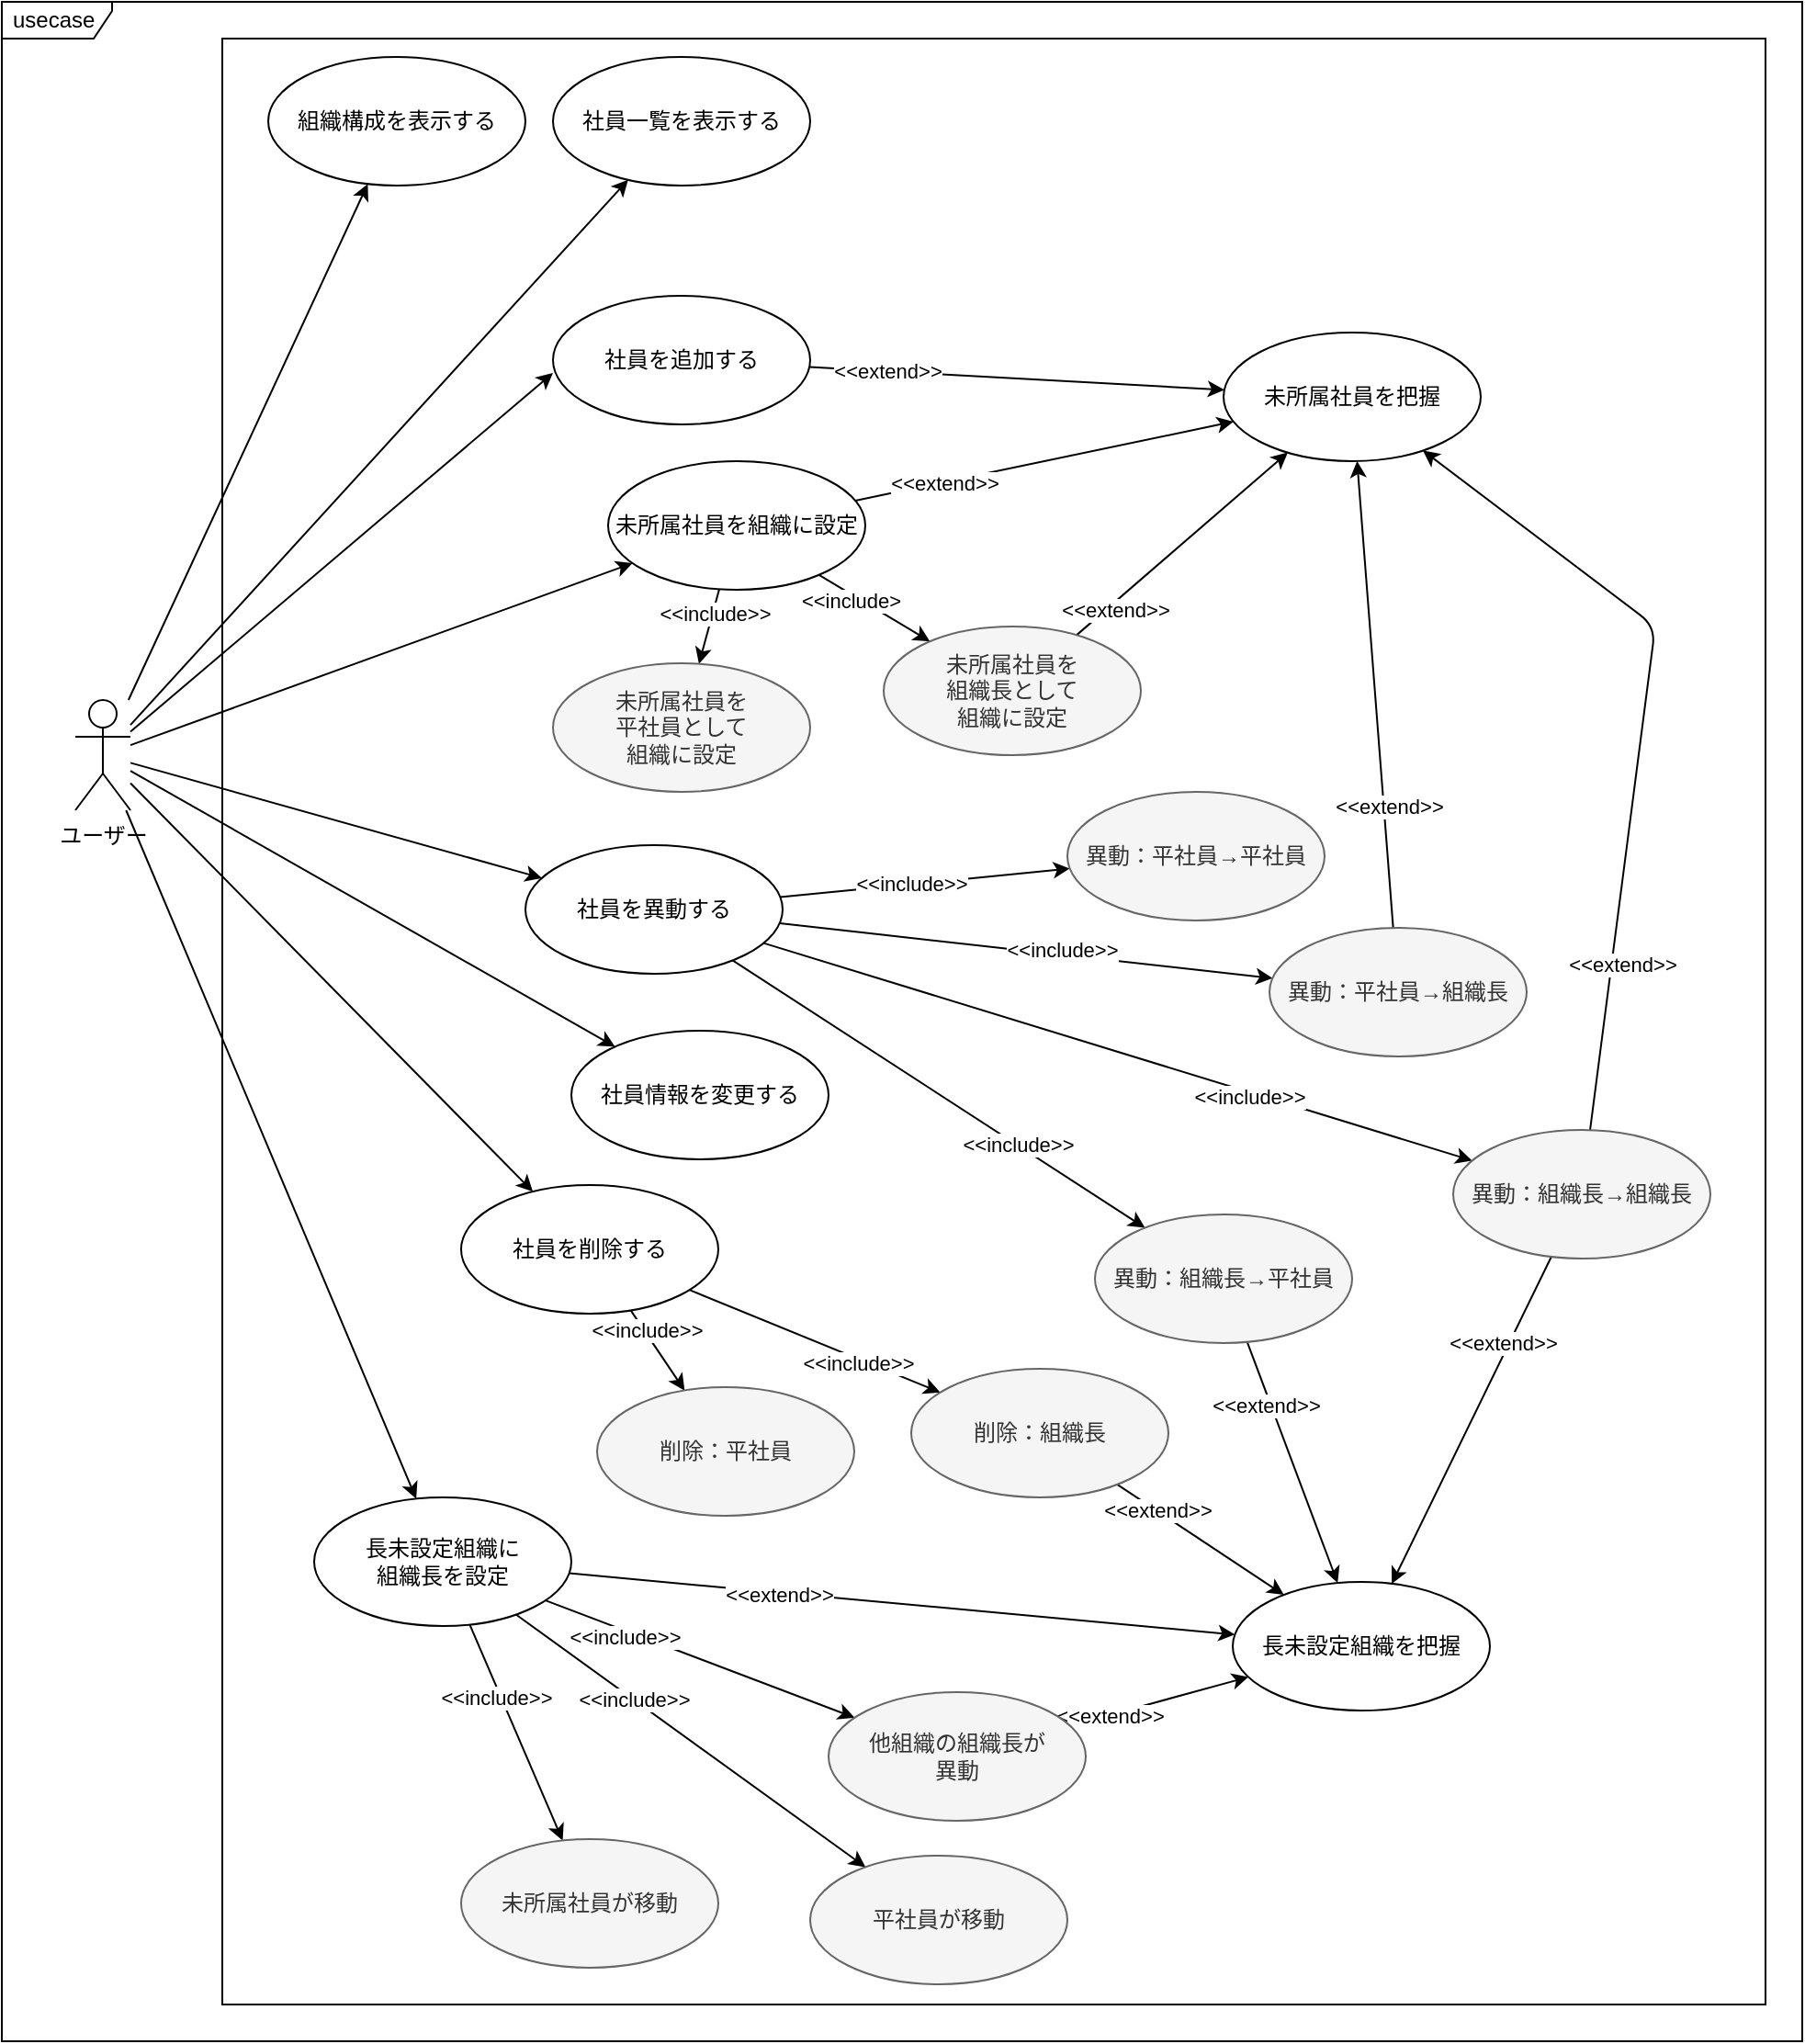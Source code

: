 <mxfile>
    <diagram id="2ksgyWF3tp9E1K3VVl34" name="ページ1">
        <mxGraphModel dx="1386" dy="847" grid="1" gridSize="10" guides="1" tooltips="1" connect="1" arrows="1" fold="1" page="1" pageScale="1" pageWidth="827" pageHeight="1169" math="0" shadow="0">
            <root>
                <mxCell id="0"/>
                <mxCell id="1" parent="0"/>
                <mxCell id="2" value="usecase&amp;nbsp;" style="shape=umlFrame;whiteSpace=wrap;html=1;width=60;height=20;swimlaneFillColor=#FFFFFF;" parent="1" vertex="1">
                    <mxGeometry x="90" y="90" width="980" height="1110" as="geometry"/>
                </mxCell>
                <mxCell id="4" value="" style="rounded=0;whiteSpace=wrap;html=1;" parent="1" vertex="1">
                    <mxGeometry x="210" y="110" width="840" height="1070" as="geometry"/>
                </mxCell>
                <mxCell id="JHWFW5T5HbclnQ7vvKRL-102" style="edgeStyle=none;html=1;" parent="1" source="5" target="JHWFW5T5HbclnQ7vvKRL-84" edge="1">
                    <mxGeometry relative="1" as="geometry"/>
                </mxCell>
                <mxCell id="JHWFW5T5HbclnQ7vvKRL-103" value="&amp;lt;&amp;lt;extend&amp;gt;&amp;gt;" style="edgeLabel;html=1;align=center;verticalAlign=middle;resizable=0;points=[];" parent="JHWFW5T5HbclnQ7vvKRL-102" vertex="1" connectable="0">
                    <mxGeometry x="-0.616" relative="1" as="geometry">
                        <mxPoint x="-1" as="offset"/>
                    </mxGeometry>
                </mxCell>
                <mxCell id="5" value="社員を追加する" style="ellipse;whiteSpace=wrap;html=1;" parent="1" vertex="1">
                    <mxGeometry x="390" y="250" width="140" height="70" as="geometry"/>
                </mxCell>
                <mxCell id="35" style="edgeStyle=none;html=1;" parent="1" source="7" target="31" edge="1">
                    <mxGeometry relative="1" as="geometry"/>
                </mxCell>
                <mxCell id="40" value="&amp;lt;&amp;lt;include&amp;gt;&amp;gt;" style="edgeLabel;html=1;align=center;verticalAlign=middle;resizable=0;points=[];" parent="35" vertex="1" connectable="0">
                    <mxGeometry x="-0.102" y="1" relative="1" as="geometry">
                        <mxPoint as="offset"/>
                    </mxGeometry>
                </mxCell>
                <mxCell id="36" style="edgeStyle=none;html=1;" parent="1" source="7" target="32" edge="1">
                    <mxGeometry relative="1" as="geometry"/>
                </mxCell>
                <mxCell id="41" value="&amp;lt;&amp;lt;include&amp;gt;&amp;gt;" style="edgeLabel;html=1;align=center;verticalAlign=middle;resizable=0;points=[];" parent="36" vertex="1" connectable="0">
                    <mxGeometry x="0.255" y="-2" relative="1" as="geometry">
                        <mxPoint x="-15" y="-7" as="offset"/>
                    </mxGeometry>
                </mxCell>
                <mxCell id="38" style="edgeStyle=none;html=1;" parent="1" source="7" target="34" edge="1">
                    <mxGeometry relative="1" as="geometry"/>
                </mxCell>
                <mxCell id="42" value="&amp;lt;&amp;lt;include&amp;gt;&amp;gt;" style="edgeLabel;html=1;align=center;verticalAlign=middle;resizable=0;points=[];" parent="38" vertex="1" connectable="0">
                    <mxGeometry x="0.373" y="-2" relative="1" as="geometry">
                        <mxPoint as="offset"/>
                    </mxGeometry>
                </mxCell>
                <mxCell id="JHWFW5T5HbclnQ7vvKRL-67" style="edgeStyle=none;html=1;" parent="1" source="7" target="33" edge="1">
                    <mxGeometry relative="1" as="geometry"/>
                </mxCell>
                <mxCell id="JHWFW5T5HbclnQ7vvKRL-68" value="&amp;lt;&amp;lt;include&amp;gt;&amp;gt;" style="edgeLabel;html=1;align=center;verticalAlign=middle;resizable=0;points=[];" parent="JHWFW5T5HbclnQ7vvKRL-67" vertex="1" connectable="0">
                    <mxGeometry x="0.379" relative="1" as="geometry">
                        <mxPoint as="offset"/>
                    </mxGeometry>
                </mxCell>
                <mxCell id="7" value="社員を異動する" style="ellipse;whiteSpace=wrap;html=1;" parent="1" vertex="1">
                    <mxGeometry x="375" y="549" width="140" height="70" as="geometry"/>
                </mxCell>
                <mxCell id="46" style="edgeStyle=none;html=1;" parent="1" source="11" target="43" edge="1">
                    <mxGeometry relative="1" as="geometry"/>
                </mxCell>
                <mxCell id="48" value="&amp;lt;&amp;lt;include&amp;gt;&amp;gt;" style="edgeLabel;html=1;align=center;verticalAlign=middle;resizable=0;points=[];" parent="46" vertex="1" connectable="0">
                    <mxGeometry x="-0.483" y="1" relative="1" as="geometry">
                        <mxPoint as="offset"/>
                    </mxGeometry>
                </mxCell>
                <mxCell id="50" style="edgeStyle=none;html=1;" parent="1" source="11" target="45" edge="1">
                    <mxGeometry relative="1" as="geometry"/>
                </mxCell>
                <mxCell id="51" value="&amp;lt;&amp;lt;include&amp;gt;&amp;gt;" style="edgeLabel;html=1;align=center;verticalAlign=middle;resizable=0;points=[];" parent="50" vertex="1" connectable="0">
                    <mxGeometry x="0.349" y="-2" relative="1" as="geometry">
                        <mxPoint as="offset"/>
                    </mxGeometry>
                </mxCell>
                <mxCell id="11" value="社員を削除する" style="ellipse;whiteSpace=wrap;html=1;" parent="1" vertex="1">
                    <mxGeometry x="340" y="734" width="140" height="70" as="geometry"/>
                </mxCell>
                <mxCell id="16" style="edgeStyle=none;html=1;" parent="1" source="3" target="11" edge="1">
                    <mxGeometry relative="1" as="geometry"/>
                </mxCell>
                <mxCell id="17" style="edgeStyle=none;html=1;entryX=0;entryY=0.6;entryDx=0;entryDy=0;entryPerimeter=0;" parent="1" source="3" target="5" edge="1">
                    <mxGeometry relative="1" as="geometry"/>
                </mxCell>
                <mxCell id="18" style="edgeStyle=none;html=1;" parent="1" source="3" target="7" edge="1">
                    <mxGeometry relative="1" as="geometry"/>
                </mxCell>
                <mxCell id="21" style="edgeStyle=none;html=1;" parent="1" source="3" target="19" edge="1">
                    <mxGeometry relative="1" as="geometry"/>
                </mxCell>
                <mxCell id="22" style="edgeStyle=none;html=1;" parent="1" source="3" target="20" edge="1">
                    <mxGeometry relative="1" as="geometry"/>
                </mxCell>
                <mxCell id="53" style="edgeStyle=none;html=1;" parent="1" source="3" target="52" edge="1">
                    <mxGeometry relative="1" as="geometry"/>
                </mxCell>
                <mxCell id="JHWFW5T5HbclnQ7vvKRL-100" style="edgeStyle=none;html=1;" parent="1" source="3" target="JHWFW5T5HbclnQ7vvKRL-88" edge="1">
                    <mxGeometry relative="1" as="geometry"/>
                </mxCell>
                <mxCell id="JHWFW5T5HbclnQ7vvKRL-101" style="edgeStyle=none;html=1;" parent="1" source="3" target="JHWFW5T5HbclnQ7vvKRL-94" edge="1">
                    <mxGeometry relative="1" as="geometry"/>
                </mxCell>
                <mxCell id="3" value="ユーザー" style="shape=umlActor;verticalLabelPosition=bottom;verticalAlign=top;html=1;" parent="1" vertex="1">
                    <mxGeometry x="130" y="470" width="30" height="60" as="geometry"/>
                </mxCell>
                <mxCell id="19" value="社員一覧を表示する" style="ellipse;whiteSpace=wrap;html=1;" parent="1" vertex="1">
                    <mxGeometry x="390" y="120" width="140" height="70" as="geometry"/>
                </mxCell>
                <mxCell id="20" value="組織構成を表示する" style="ellipse;whiteSpace=wrap;html=1;" parent="1" vertex="1">
                    <mxGeometry x="235" y="120" width="140" height="70" as="geometry"/>
                </mxCell>
                <mxCell id="31" value="異動：平社員→平社員" style="ellipse;whiteSpace=wrap;html=1;fillColor=#f5f5f5;fontColor=#333333;strokeColor=#666666;" parent="1" vertex="1">
                    <mxGeometry x="670" y="520" width="140" height="70" as="geometry"/>
                </mxCell>
                <mxCell id="JHWFW5T5HbclnQ7vvKRL-106" style="edgeStyle=none;html=1;" parent="1" source="32" target="JHWFW5T5HbclnQ7vvKRL-84" edge="1">
                    <mxGeometry relative="1" as="geometry">
                        <Array as="points"/>
                    </mxGeometry>
                </mxCell>
                <mxCell id="JHWFW5T5HbclnQ7vvKRL-107" value="&amp;lt;&amp;lt;extend&amp;gt;&amp;gt;" style="edgeLabel;html=1;align=center;verticalAlign=middle;resizable=0;points=[];" parent="JHWFW5T5HbclnQ7vvKRL-106" vertex="1" connectable="0">
                    <mxGeometry x="-0.478" y="-3" relative="1" as="geometry">
                        <mxPoint as="offset"/>
                    </mxGeometry>
                </mxCell>
                <mxCell id="32" value="異動：平社員→組織長" style="ellipse;whiteSpace=wrap;html=1;fillColor=#f5f5f5;fontColor=#333333;strokeColor=#666666;" parent="1" vertex="1">
                    <mxGeometry x="780" y="594" width="140" height="70" as="geometry"/>
                </mxCell>
                <mxCell id="JHWFW5T5HbclnQ7vvKRL-108" style="edgeStyle=none;html=1;" parent="1" source="33" target="JHWFW5T5HbclnQ7vvKRL-85" edge="1">
                    <mxGeometry relative="1" as="geometry"/>
                </mxCell>
                <mxCell id="JHWFW5T5HbclnQ7vvKRL-109" value="&amp;lt;&amp;lt;extend&amp;gt;&amp;gt;" style="edgeLabel;html=1;align=center;verticalAlign=middle;resizable=0;points=[];" parent="JHWFW5T5HbclnQ7vvKRL-108" vertex="1" connectable="0">
                    <mxGeometry x="-0.495" y="-3" relative="1" as="geometry">
                        <mxPoint as="offset"/>
                    </mxGeometry>
                </mxCell>
                <mxCell id="33" value="異動：組織長→平社員" style="ellipse;whiteSpace=wrap;html=1;fillColor=#f5f5f5;fontColor=#333333;strokeColor=#666666;" parent="1" vertex="1">
                    <mxGeometry x="685" y="750" width="140" height="70" as="geometry"/>
                </mxCell>
                <mxCell id="JHWFW5T5HbclnQ7vvKRL-110" style="edgeStyle=none;html=1;" parent="1" source="34" target="JHWFW5T5HbclnQ7vvKRL-85" edge="1">
                    <mxGeometry relative="1" as="geometry"/>
                </mxCell>
                <mxCell id="JHWFW5T5HbclnQ7vvKRL-111" value="&amp;lt;&amp;lt;extend&amp;gt;&amp;gt;" style="edgeLabel;html=1;align=center;verticalAlign=middle;resizable=0;points=[];" parent="JHWFW5T5HbclnQ7vvKRL-110" vertex="1" connectable="0">
                    <mxGeometry x="-0.458" y="-4" relative="1" as="geometry">
                        <mxPoint as="offset"/>
                    </mxGeometry>
                </mxCell>
                <mxCell id="JHWFW5T5HbclnQ7vvKRL-112" style="edgeStyle=none;html=1;" parent="1" source="34" target="JHWFW5T5HbclnQ7vvKRL-84" edge="1">
                    <mxGeometry relative="1" as="geometry">
                        <Array as="points">
                            <mxPoint x="990" y="430"/>
                        </Array>
                    </mxGeometry>
                </mxCell>
                <mxCell id="JHWFW5T5HbclnQ7vvKRL-113" value="&amp;lt;&amp;lt;extend&amp;gt;&amp;gt;" style="edgeLabel;html=1;align=center;verticalAlign=middle;resizable=0;points=[];" parent="JHWFW5T5HbclnQ7vvKRL-112" vertex="1" connectable="0">
                    <mxGeometry x="-0.578" y="-5" relative="1" as="geometry">
                        <mxPoint as="offset"/>
                    </mxGeometry>
                </mxCell>
                <mxCell id="34" value="異動：組織長→組織長" style="ellipse;whiteSpace=wrap;html=1;fillColor=#f5f5f5;fontColor=#333333;strokeColor=#666666;" parent="1" vertex="1">
                    <mxGeometry x="880" y="704" width="140" height="70" as="geometry"/>
                </mxCell>
                <mxCell id="43" value="削除：平社員" style="ellipse;whiteSpace=wrap;html=1;fillColor=#f5f5f5;fontColor=#333333;strokeColor=#666666;" parent="1" vertex="1">
                    <mxGeometry x="414" y="844" width="140" height="70" as="geometry"/>
                </mxCell>
                <mxCell id="JHWFW5T5HbclnQ7vvKRL-104" style="edgeStyle=none;html=1;" parent="1" source="45" target="JHWFW5T5HbclnQ7vvKRL-85" edge="1">
                    <mxGeometry relative="1" as="geometry"/>
                </mxCell>
                <mxCell id="JHWFW5T5HbclnQ7vvKRL-105" value="&amp;lt;&amp;lt;extend&amp;gt;&amp;gt;" style="edgeLabel;html=1;align=center;verticalAlign=middle;resizable=0;points=[];" parent="JHWFW5T5HbclnQ7vvKRL-104" vertex="1" connectable="0">
                    <mxGeometry x="-0.511" relative="1" as="geometry">
                        <mxPoint y="-1" as="offset"/>
                    </mxGeometry>
                </mxCell>
                <mxCell id="45" value="削除：組織長" style="ellipse;whiteSpace=wrap;html=1;fillColor=#f5f5f5;fontColor=#333333;strokeColor=#666666;" parent="1" vertex="1">
                    <mxGeometry x="585" y="834" width="140" height="70" as="geometry"/>
                </mxCell>
                <mxCell id="52" value="社員情報を変更する" style="ellipse;whiteSpace=wrap;html=1;" parent="1" vertex="1">
                    <mxGeometry x="400" y="650" width="140" height="70" as="geometry"/>
                </mxCell>
                <mxCell id="JHWFW5T5HbclnQ7vvKRL-84" value="未所属社員を把握" style="ellipse;whiteSpace=wrap;html=1;" parent="1" vertex="1">
                    <mxGeometry x="755" y="270" width="140" height="70" as="geometry"/>
                </mxCell>
                <mxCell id="JHWFW5T5HbclnQ7vvKRL-85" value="長未設定組織を把握" style="ellipse;whiteSpace=wrap;html=1;" parent="1" vertex="1">
                    <mxGeometry x="760" y="950" width="140" height="70" as="geometry"/>
                </mxCell>
                <mxCell id="JHWFW5T5HbclnQ7vvKRL-91" style="edgeStyle=none;html=1;" parent="1" source="JHWFW5T5HbclnQ7vvKRL-88" target="JHWFW5T5HbclnQ7vvKRL-89" edge="1">
                    <mxGeometry relative="1" as="geometry"/>
                </mxCell>
                <mxCell id="JHWFW5T5HbclnQ7vvKRL-97" value="&amp;lt;&amp;lt;include&amp;gt;&amp;gt;" style="edgeLabel;html=1;align=center;verticalAlign=middle;resizable=0;points=[];" parent="JHWFW5T5HbclnQ7vvKRL-91" vertex="1" connectable="0">
                    <mxGeometry x="-0.386" y="1" relative="1" as="geometry">
                        <mxPoint as="offset"/>
                    </mxGeometry>
                </mxCell>
                <mxCell id="JHWFW5T5HbclnQ7vvKRL-92" style="edgeStyle=none;html=1;" parent="1" source="JHWFW5T5HbclnQ7vvKRL-88" target="JHWFW5T5HbclnQ7vvKRL-90" edge="1">
                    <mxGeometry relative="1" as="geometry"/>
                </mxCell>
                <mxCell id="JHWFW5T5HbclnQ7vvKRL-98" value="&amp;lt;&amp;lt;include&amp;gt;" style="edgeLabel;html=1;align=center;verticalAlign=middle;resizable=0;points=[];" parent="JHWFW5T5HbclnQ7vvKRL-92" vertex="1" connectable="0">
                    <mxGeometry x="-0.399" y="-3" relative="1" as="geometry">
                        <mxPoint as="offset"/>
                    </mxGeometry>
                </mxCell>
                <mxCell id="JHWFW5T5HbclnQ7vvKRL-93" style="edgeStyle=none;html=1;" parent="1" source="JHWFW5T5HbclnQ7vvKRL-88" target="JHWFW5T5HbclnQ7vvKRL-84" edge="1">
                    <mxGeometry relative="1" as="geometry"/>
                </mxCell>
                <mxCell id="JHWFW5T5HbclnQ7vvKRL-96" value="&amp;lt;&amp;lt;extend&amp;gt;&amp;gt;" style="edgeLabel;html=1;align=center;verticalAlign=middle;resizable=0;points=[];" parent="JHWFW5T5HbclnQ7vvKRL-93" vertex="1" connectable="0">
                    <mxGeometry x="-0.529" relative="1" as="geometry">
                        <mxPoint as="offset"/>
                    </mxGeometry>
                </mxCell>
                <mxCell id="JHWFW5T5HbclnQ7vvKRL-88" value="未所属社員を組織に設定" style="ellipse;whiteSpace=wrap;html=1;" parent="1" vertex="1">
                    <mxGeometry x="420" y="340" width="140" height="70" as="geometry"/>
                </mxCell>
                <mxCell id="JHWFW5T5HbclnQ7vvKRL-89" value="未所属社員を&lt;br&gt;平社員として&lt;br&gt;組織に設定" style="ellipse;whiteSpace=wrap;html=1;fillColor=#f5f5f5;fontColor=#333333;strokeColor=#666666;" parent="1" vertex="1">
                    <mxGeometry x="390" y="450" width="140" height="70" as="geometry"/>
                </mxCell>
                <mxCell id="JHWFW5T5HbclnQ7vvKRL-114" style="edgeStyle=none;html=1;" parent="1" source="JHWFW5T5HbclnQ7vvKRL-90" target="JHWFW5T5HbclnQ7vvKRL-84" edge="1">
                    <mxGeometry relative="1" as="geometry"/>
                </mxCell>
                <mxCell id="JHWFW5T5HbclnQ7vvKRL-115" value="&amp;lt;&amp;lt;extend&amp;gt;&amp;gt;" style="edgeLabel;html=1;align=center;verticalAlign=middle;resizable=0;points=[];" parent="JHWFW5T5HbclnQ7vvKRL-114" vertex="1" connectable="0">
                    <mxGeometry x="-0.667" y="-3" relative="1" as="geometry">
                        <mxPoint as="offset"/>
                    </mxGeometry>
                </mxCell>
                <mxCell id="JHWFW5T5HbclnQ7vvKRL-90" value="未所属社員を&lt;br&gt;組織長として&lt;br&gt;組織に設定" style="ellipse;whiteSpace=wrap;html=1;fillColor=#f5f5f5;fontColor=#333333;strokeColor=#666666;" parent="1" vertex="1">
                    <mxGeometry x="570" y="430" width="140" height="70" as="geometry"/>
                </mxCell>
                <mxCell id="JHWFW5T5HbclnQ7vvKRL-95" style="edgeStyle=none;html=1;" parent="1" source="JHWFW5T5HbclnQ7vvKRL-94" target="JHWFW5T5HbclnQ7vvKRL-85" edge="1">
                    <mxGeometry relative="1" as="geometry"/>
                </mxCell>
                <mxCell id="JHWFW5T5HbclnQ7vvKRL-99" value="&amp;lt;&amp;lt;extend&amp;gt;&amp;gt;" style="edgeLabel;html=1;align=center;verticalAlign=middle;resizable=0;points=[];" parent="JHWFW5T5HbclnQ7vvKRL-95" vertex="1" connectable="0">
                    <mxGeometry x="-0.372" y="-1" relative="1" as="geometry">
                        <mxPoint as="offset"/>
                    </mxGeometry>
                </mxCell>
                <mxCell id="JHWFW5T5HbclnQ7vvKRL-117" style="edgeStyle=none;html=1;" parent="1" source="JHWFW5T5HbclnQ7vvKRL-94" target="JHWFW5T5HbclnQ7vvKRL-116" edge="1">
                    <mxGeometry relative="1" as="geometry"/>
                </mxCell>
                <mxCell id="JHWFW5T5HbclnQ7vvKRL-118" value="&amp;lt;&amp;lt;include&amp;gt;&amp;gt;" style="edgeLabel;html=1;align=center;verticalAlign=middle;resizable=0;points=[];" parent="JHWFW5T5HbclnQ7vvKRL-117" vertex="1" connectable="0">
                    <mxGeometry x="-0.474" y="-3" relative="1" as="geometry">
                        <mxPoint as="offset"/>
                    </mxGeometry>
                </mxCell>
                <mxCell id="JHWFW5T5HbclnQ7vvKRL-122" style="edgeStyle=none;html=1;" parent="1" source="JHWFW5T5HbclnQ7vvKRL-94" target="JHWFW5T5HbclnQ7vvKRL-121" edge="1">
                    <mxGeometry relative="1" as="geometry"/>
                </mxCell>
                <mxCell id="JHWFW5T5HbclnQ7vvKRL-123" value="&amp;lt;&amp;lt;include&amp;gt;&amp;gt;" style="edgeLabel;html=1;align=center;verticalAlign=middle;resizable=0;points=[];" parent="JHWFW5T5HbclnQ7vvKRL-122" vertex="1" connectable="0">
                    <mxGeometry x="-0.33" relative="1" as="geometry">
                        <mxPoint as="offset"/>
                    </mxGeometry>
                </mxCell>
                <mxCell id="JHWFW5T5HbclnQ7vvKRL-125" style="edgeStyle=none;html=1;" parent="1" source="JHWFW5T5HbclnQ7vvKRL-94" target="JHWFW5T5HbclnQ7vvKRL-124" edge="1">
                    <mxGeometry relative="1" as="geometry"/>
                </mxCell>
                <mxCell id="JHWFW5T5HbclnQ7vvKRL-126" value="&amp;lt;&amp;lt;include&amp;gt;&amp;gt;" style="edgeLabel;html=1;align=center;verticalAlign=middle;resizable=0;points=[];" parent="JHWFW5T5HbclnQ7vvKRL-125" vertex="1" connectable="0">
                    <mxGeometry x="-0.348" y="-3" relative="1" as="geometry">
                        <mxPoint as="offset"/>
                    </mxGeometry>
                </mxCell>
                <mxCell id="JHWFW5T5HbclnQ7vvKRL-94" value="長未設定組織に&lt;br&gt;組織長を設定" style="ellipse;whiteSpace=wrap;html=1;" parent="1" vertex="1">
                    <mxGeometry x="260" y="904" width="140" height="70" as="geometry"/>
                </mxCell>
                <mxCell id="JHWFW5T5HbclnQ7vvKRL-119" style="edgeStyle=none;html=1;" parent="1" source="JHWFW5T5HbclnQ7vvKRL-116" target="JHWFW5T5HbclnQ7vvKRL-85" edge="1">
                    <mxGeometry relative="1" as="geometry"/>
                </mxCell>
                <mxCell id="JHWFW5T5HbclnQ7vvKRL-120" value="&amp;lt;&amp;lt;extend&amp;gt;&amp;gt;" style="edgeLabel;html=1;align=center;verticalAlign=middle;resizable=0;points=[];" parent="JHWFW5T5HbclnQ7vvKRL-119" vertex="1" connectable="0">
                    <mxGeometry x="-0.553" relative="1" as="geometry">
                        <mxPoint as="offset"/>
                    </mxGeometry>
                </mxCell>
                <mxCell id="JHWFW5T5HbclnQ7vvKRL-116" value="他組織の組織長が&lt;br&gt;異動" style="ellipse;whiteSpace=wrap;html=1;fillColor=#f5f5f5;fontColor=#333333;strokeColor=#666666;" parent="1" vertex="1">
                    <mxGeometry x="540" y="1010" width="140" height="70" as="geometry"/>
                </mxCell>
                <mxCell id="JHWFW5T5HbclnQ7vvKRL-121" value="平社員が移動" style="ellipse;whiteSpace=wrap;html=1;fillColor=#f5f5f5;fontColor=#333333;strokeColor=#666666;" parent="1" vertex="1">
                    <mxGeometry x="530" y="1099" width="140" height="70" as="geometry"/>
                </mxCell>
                <mxCell id="JHWFW5T5HbclnQ7vvKRL-124" value="未所属社員が移動" style="ellipse;whiteSpace=wrap;html=1;fillColor=#f5f5f5;fontColor=#333333;strokeColor=#666666;" parent="1" vertex="1">
                    <mxGeometry x="340" y="1090" width="140" height="70" as="geometry"/>
                </mxCell>
            </root>
        </mxGraphModel>
    </diagram>
    <diagram id="JgNJQtiwl_YFSWbjsgjo" name="社員移動パターン">
        <mxGraphModel dx="1386" dy="825" grid="1" gridSize="10" guides="1" tooltips="1" connect="1" arrows="1" fold="1" page="1" pageScale="1" pageWidth="827" pageHeight="1169" math="0" shadow="0">
            <root>
                <mxCell id="0"/>
                <mxCell id="1" parent="0"/>
                <mxCell id="7r9uO1jhRRSSFnEUNb5N-1" value="" style="childLayout=tableLayout;recursiveResize=0;shadow=0;fillColor=default;" parent="1" vertex="1">
                    <mxGeometry x="290" y="264.44" width="290" height="225.56" as="geometry"/>
                </mxCell>
                <mxCell id="7r9uO1jhRRSSFnEUNb5N-2" value="" style="shape=tableRow;horizontal=0;startSize=0;swimlaneHead=0;swimlaneBody=0;top=0;left=0;bottom=0;right=0;dropTarget=0;collapsible=0;recursiveResize=0;expand=0;fontStyle=0;fillColor=none;strokeColor=inherit;" parent="7r9uO1jhRRSSFnEUNb5N-1" vertex="1">
                    <mxGeometry width="290" height="76" as="geometry"/>
                </mxCell>
                <mxCell id="7r9uO1jhRRSSFnEUNb5N-3" value="\" style="connectable=0;recursiveResize=0;strokeColor=#666666;fillColor=#f5f5f5;align=center;whiteSpace=wrap;html=1;fontColor=#333333;" parent="7r9uO1jhRRSSFnEUNb5N-2" vertex="1">
                    <mxGeometry width="97" height="76" as="geometry">
                        <mxRectangle width="97" height="76" as="alternateBounds"/>
                    </mxGeometry>
                </mxCell>
                <mxCell id="7r9uO1jhRRSSFnEUNb5N-4" value="追加：平社員" style="connectable=0;recursiveResize=0;strokeColor=#666666;fillColor=#f5f5f5;align=center;whiteSpace=wrap;html=1;fontColor=#333333;" parent="7r9uO1jhRRSSFnEUNb5N-2" vertex="1">
                    <mxGeometry x="97" width="96" height="76" as="geometry">
                        <mxRectangle width="96" height="76" as="alternateBounds"/>
                    </mxGeometry>
                </mxCell>
                <mxCell id="7r9uO1jhRRSSFnEUNb5N-5" value="追加：組織長" style="connectable=0;recursiveResize=0;strokeColor=#666666;fillColor=#f5f5f5;align=center;whiteSpace=wrap;html=1;fontColor=#333333;" parent="7r9uO1jhRRSSFnEUNb5N-2" vertex="1">
                    <mxGeometry x="193" width="97" height="76" as="geometry">
                        <mxRectangle width="97" height="76" as="alternateBounds"/>
                    </mxGeometry>
                </mxCell>
                <mxCell id="7r9uO1jhRRSSFnEUNb5N-6" style="shape=tableRow;horizontal=0;startSize=0;swimlaneHead=0;swimlaneBody=0;top=0;left=0;bottom=0;right=0;dropTarget=0;collapsible=0;recursiveResize=0;expand=0;fontStyle=0;fillColor=none;strokeColor=inherit;" parent="7r9uO1jhRRSSFnEUNb5N-1" vertex="1">
                    <mxGeometry y="76" width="290" height="74" as="geometry"/>
                </mxCell>
                <mxCell id="7r9uO1jhRRSSFnEUNb5N-7" value="削除：平社員" style="connectable=0;recursiveResize=0;strokeColor=#666666;fillColor=#f5f5f5;align=center;whiteSpace=wrap;html=1;fontColor=#333333;" parent="7r9uO1jhRRSSFnEUNb5N-6" vertex="1">
                    <mxGeometry width="97" height="74" as="geometry">
                        <mxRectangle width="97" height="74" as="alternateBounds"/>
                    </mxGeometry>
                </mxCell>
                <mxCell id="7r9uO1jhRRSSFnEUNb5N-8" value="平→平" style="connectable=0;recursiveResize=0;strokeColor=inherit;fillColor=none;align=center;whiteSpace=wrap;html=1;" parent="7r9uO1jhRRSSFnEUNb5N-6" vertex="1">
                    <mxGeometry x="97" width="96" height="74" as="geometry">
                        <mxRectangle width="96" height="74" as="alternateBounds"/>
                    </mxGeometry>
                </mxCell>
                <mxCell id="7r9uO1jhRRSSFnEUNb5N-9" value="平→長" style="connectable=0;recursiveResize=0;strokeColor=inherit;fillColor=none;align=center;whiteSpace=wrap;html=1;" parent="7r9uO1jhRRSSFnEUNb5N-6" vertex="1">
                    <mxGeometry x="193" width="97" height="74" as="geometry">
                        <mxRectangle width="97" height="74" as="alternateBounds"/>
                    </mxGeometry>
                </mxCell>
                <mxCell id="7r9uO1jhRRSSFnEUNb5N-10" style="shape=tableRow;horizontal=0;startSize=0;swimlaneHead=0;swimlaneBody=0;top=0;left=0;bottom=0;right=0;dropTarget=0;collapsible=0;recursiveResize=0;expand=0;fontStyle=0;fillColor=none;strokeColor=inherit;" parent="7r9uO1jhRRSSFnEUNb5N-1" vertex="1">
                    <mxGeometry y="150" width="290" height="76" as="geometry"/>
                </mxCell>
                <mxCell id="7r9uO1jhRRSSFnEUNb5N-11" value="削除：組織長" style="connectable=0;recursiveResize=0;strokeColor=#666666;fillColor=#f5f5f5;align=center;whiteSpace=wrap;html=1;fontColor=#333333;" parent="7r9uO1jhRRSSFnEUNb5N-10" vertex="1">
                    <mxGeometry width="97" height="76" as="geometry">
                        <mxRectangle width="97" height="76" as="alternateBounds"/>
                    </mxGeometry>
                </mxCell>
                <mxCell id="7r9uO1jhRRSSFnEUNb5N-12" value="長→平" style="connectable=0;recursiveResize=0;strokeColor=inherit;fillColor=none;align=center;whiteSpace=wrap;html=1;" parent="7r9uO1jhRRSSFnEUNb5N-10" vertex="1">
                    <mxGeometry x="97" width="96" height="76" as="geometry">
                        <mxRectangle width="96" height="76" as="alternateBounds"/>
                    </mxGeometry>
                </mxCell>
                <mxCell id="7r9uO1jhRRSSFnEUNb5N-13" value="長→長" style="connectable=0;recursiveResize=0;strokeColor=inherit;fillColor=none;align=center;whiteSpace=wrap;html=1;" parent="7r9uO1jhRRSSFnEUNb5N-10" vertex="1">
                    <mxGeometry x="193" width="97" height="76" as="geometry">
                        <mxRectangle width="97" height="76" as="alternateBounds"/>
                    </mxGeometry>
                </mxCell>
            </root>
        </mxGraphModel>
    </diagram>
</mxfile>